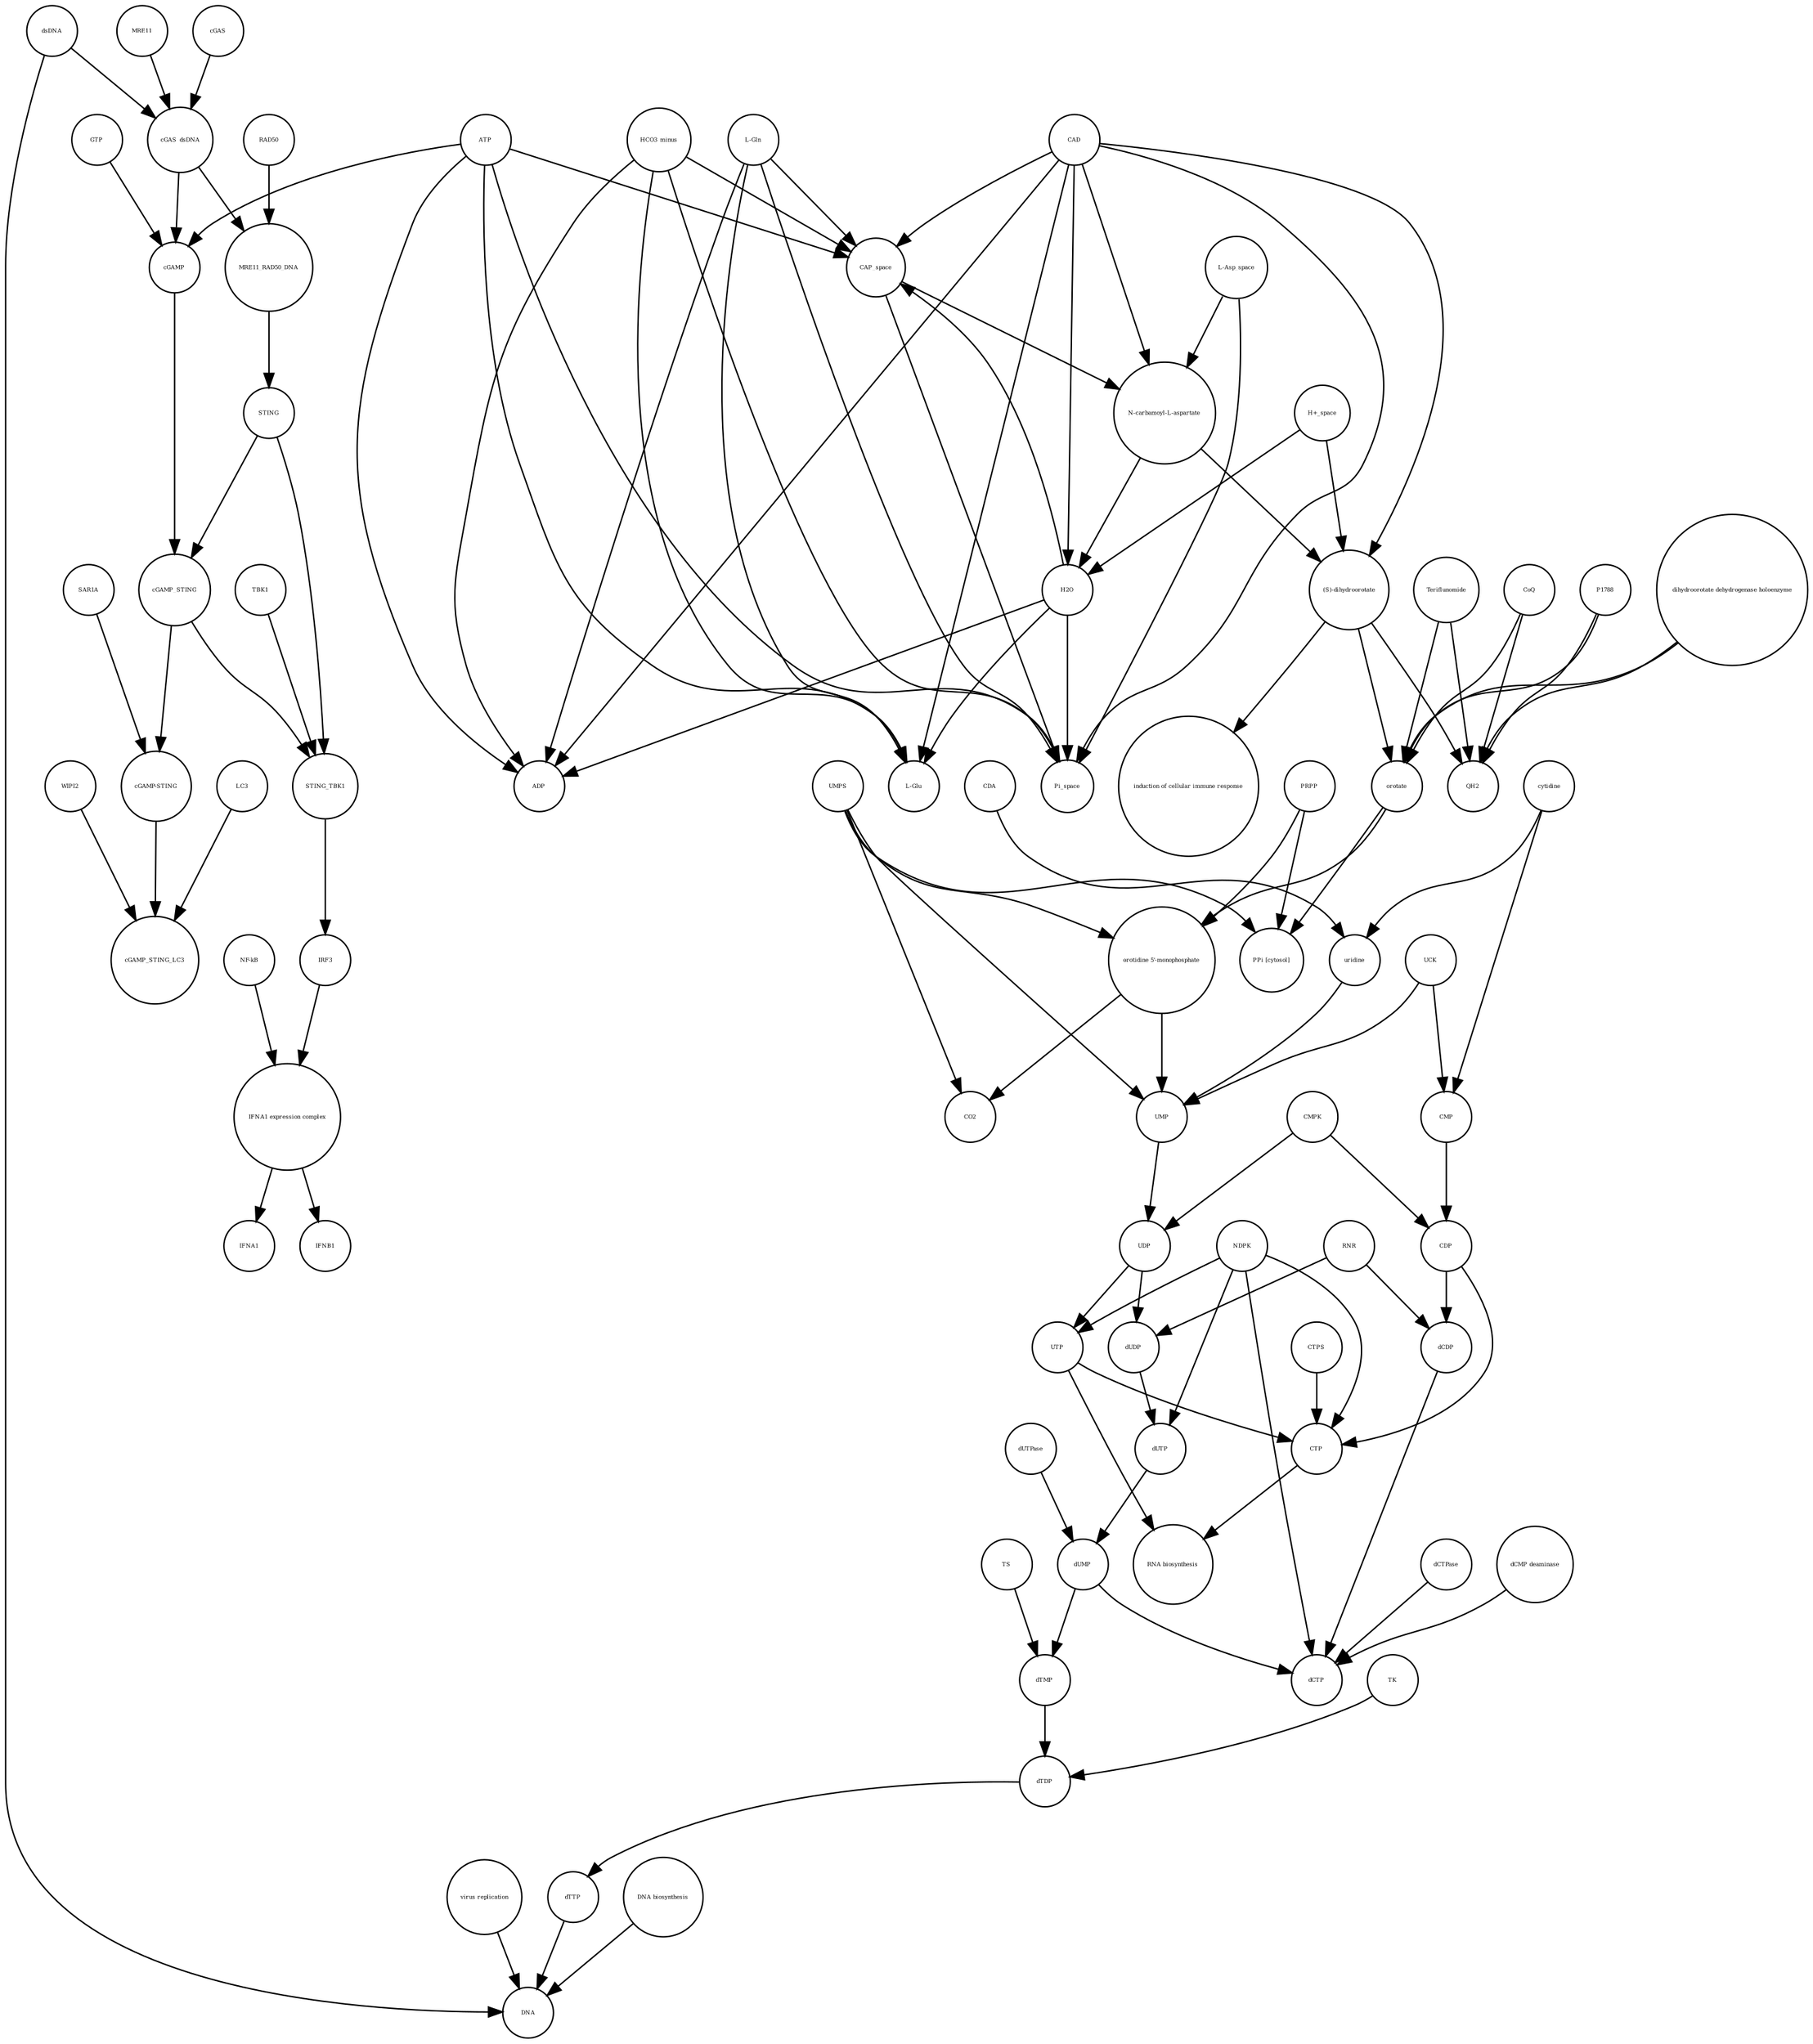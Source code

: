 strict digraph  {
UTP [annotation="", bipartite=0, cls="simple chemical", fontsize=4, label=UTP, shape=circle];
"RNA biosynthesis" [annotation="urn_miriam_obo.go_GO%3A0032774", bipartite=0, cls=phenotype, fontsize=4, label="RNA biosynthesis", shape=circle];
CTP [annotation="", bipartite=0, cls="simple chemical", fontsize=4, label=CTP, shape=circle];
"(S)-dihydroorotate" [annotation="", bipartite=0, cls="simple chemical", fontsize=4, label="(S)-dihydroorotate", shape=circle];
"induction of cellular immune response" [annotation="", bipartite=0, cls=phenotype, fontsize=4, label="induction of cellular immune response", shape=circle];
RAD50 [annotation="", bipartite=0, cls="macromolecule multimer", fontsize=4, label=RAD50, shape=circle];
UDP [annotation="", bipartite=0, cls="simple chemical", fontsize=4, label=UDP, shape=circle];
"N-carbamoyl-L-aspartate" [annotation="", bipartite=0, cls="simple chemical", fontsize=4, label="N-carbamoyl-L-aspartate", shape=circle];
UMP [annotation="", bipartite=0, cls="simple chemical", fontsize=4, label=UMP, shape=circle];
"virus replication" [annotation="", bipartite=0, cls=phenotype, fontsize=4, label="virus replication", shape=circle];
dsDNA [annotation="", bipartite=0, cls="simple chemical", fontsize=4, label=dsDNA, shape=circle];
cGAMP_STING [annotation="", bipartite=0, cls=complex, fontsize=4, label=cGAMP_STING, shape=circle];
LC3 [annotation="", bipartite=0, cls=macromolecule, fontsize=4, label=LC3, shape=circle];
MRE11_RAD50_DNA [annotation="", bipartite=0, cls=complex, fontsize=4, label=MRE11_RAD50_DNA, shape=circle];
CoQ [annotation="", bipartite=0, cls="simple chemical", fontsize=4, label=CoQ, shape=circle];
NDPK [annotation="", bipartite=0, cls=macromolecule, fontsize=4, label=NDPK, shape=circle];
dTMP [annotation="", bipartite=0, cls="simple chemical", fontsize=4, label=dTMP, shape=circle];
Pi_space [annotation="", bipartite=0, cls="simple chemical", fontsize=4, label=Pi_space, shape=circle];
cGAMP [annotation="", bipartite=0, cls="simple chemical", fontsize=4, label=cGAMP, shape=circle];
dUTP [annotation="", bipartite=0, cls="simple chemical", fontsize=4, label=dUTP, shape=circle];
IFNB1 [annotation="", bipartite=0, cls="nucleic acid feature", fontsize=4, label=IFNB1, shape=circle];
STING_TBK1 [annotation="", bipartite=0, cls=complex, fontsize=4, label=STING_TBK1, shape=circle];
dTDP [annotation="", bipartite=0, cls="simple chemical", fontsize=4, label=dTDP, shape=circle];
P1788 [annotation="", bipartite=0, cls="simple chemical", fontsize=4, label=P1788, shape=circle];
cGAS [annotation="", bipartite=0, cls=macromolecule, fontsize=4, label=cGAS, shape=circle];
cytidine [annotation="", bipartite=0, cls="simple chemical", fontsize=4, label=cytidine, shape=circle];
IFNA1 [annotation="", bipartite=0, cls="nucleic acid feature", fontsize=4, label=IFNA1, shape=circle];
WIPI2 [annotation="", bipartite=0, cls=macromolecule, fontsize=4, label=WIPI2, shape=circle];
dUDP [annotation="", bipartite=0, cls="simple chemical", fontsize=4, label=dUDP, shape=circle];
"PPi [cytosol]" [annotation="", bipartite=0, cls="simple chemical", fontsize=4, label="PPi [cytosol]", shape=circle];
"L-Gln" [annotation="", bipartite=0, cls="simple chemical", fontsize=4, label="L-Gln", shape=circle];
TS [annotation="", bipartite=0, cls=macromolecule, fontsize=4, label=TS, shape=circle];
STING [annotation="", bipartite=0, cls="macromolecule multimer", fontsize=4, label=STING, shape=circle];
dTTP [annotation="", bipartite=0, cls="simple chemical", fontsize=4, label=dTTP, shape=circle];
"IFNA1 expression complex" [annotation="", bipartite=0, cls=complex, fontsize=4, label="IFNA1 expression complex", shape=circle];
UMPS [annotation="", bipartite=0, cls="macromolecule multimer", fontsize=4, label=UMPS, shape=circle];
GTP [annotation="", bipartite=0, cls="simple chemical", fontsize=4, label=GTP, shape=circle];
dUTPase [annotation="", bipartite=0, cls=macromolecule, fontsize=4, label=dUTPase, shape=circle];
uridine [annotation="", bipartite=0, cls="simple chemical", fontsize=4, label=uridine, shape=circle];
CDP [annotation="", bipartite=0, cls="simple chemical", fontsize=4, label=CDP, shape=circle];
CTPS [annotation="", bipartite=0, cls=macromolecule, fontsize=4, label=CTPS, shape=circle];
TK [annotation="", bipartite=0, cls=macromolecule, fontsize=4, label=TK, shape=circle];
cGAS_dsDNA [annotation="", bipartite=0, cls=complex, fontsize=4, label=cGAS_dsDNA, shape=circle];
dUMP [annotation="", bipartite=0, cls="simple chemical", fontsize=4, label=dUMP, shape=circle];
"cGAMP-STING" [annotation="", bipartite=0, cls=complex, fontsize=4, label="cGAMP-STING", shape=circle];
MRE11 [annotation="", bipartite=0, cls="macromolecule multimer", fontsize=4, label=MRE11, shape=circle];
ATP [annotation="", bipartite=0, cls="simple chemical", fontsize=4, label=ATP, shape=circle];
"DNA biosynthesis" [annotation="urn_miriam_obo.go_GO%3A0071897", bipartite=0, cls=phenotype, fontsize=4, label="DNA biosynthesis", shape=circle];
dCDP [annotation="", bipartite=0, cls="simple chemical", fontsize=4, label=dCDP, shape=circle];
DNA [annotation="", bipartite=0, cls="nucleic acid feature", fontsize=4, label=DNA, shape=circle];
TBK1 [annotation="", bipartite=0, cls=macromolecule, fontsize=4, label=TBK1, shape=circle];
CAP_space [annotation="", bipartite=0, cls="simple chemical", fontsize=4, label=CAP_space, shape=circle];
SAR1A [annotation="", bipartite=0, cls=macromolecule, fontsize=4, label=SAR1A, shape=circle];
CO2 [annotation="", bipartite=0, cls="simple chemical", fontsize=4, label=CO2, shape=circle];
dCTPase [annotation="", bipartite=0, cls=macromolecule, fontsize=4, label=dCTPase, shape=circle];
"NF-kB" [annotation="", bipartite=0, cls=complex, fontsize=4, label="NF-kB", shape=circle];
IRF3 [annotation="", bipartite=0, cls="macromolecule multimer", fontsize=4, label=IRF3, shape=circle];
"dCMP deaminase" [annotation="", bipartite=0, cls=macromolecule, fontsize=4, label="dCMP deaminase", shape=circle];
"dihydroorotate dehydrogenase holoenzyme" [annotation="", bipartite=0, cls="simple chemical", fontsize=4, label="dihydroorotate dehydrogenase holoenzyme", shape=circle];
CDA [annotation="", bipartite=0, cls=macromolecule, fontsize=4, label=CDA, shape=circle];
cGAMP_STING_LC3 [annotation="", bipartite=0, cls=complex, fontsize=4, label=cGAMP_STING_LC3, shape=circle];
CAD [annotation="", bipartite=0, cls=macromolecule, fontsize=4, label=CAD, shape=circle];
RNR [annotation="", bipartite=0, cls=macromolecule, fontsize=4, label=RNR, shape=circle];
QH2 [annotation="", bipartite=0, cls="simple chemical", fontsize=4, label=QH2, shape=circle];
HCO3_minus [annotation="", bipartite=0, cls="simple chemical", fontsize=4, label=HCO3_minus, shape=circle];
dCTP [annotation="", bipartite=0, cls="simple chemical", fontsize=4, label=dCTP, shape=circle];
"H+_space" [annotation="", bipartite=0, cls="simple chemical", fontsize=4, label="H+_space", shape=circle];
CMP [annotation="", bipartite=0, cls="simple chemical", fontsize=4, label=CMP, shape=circle];
H2O [annotation="", bipartite=0, cls="simple chemical", fontsize=4, label=H2O, shape=circle];
Teriflunomide [annotation="", bipartite=0, cls="simple chemical", fontsize=4, label=Teriflunomide, shape=circle];
"L-Glu" [annotation="", bipartite=0, cls="simple chemical", fontsize=4, label="L-Glu", shape=circle];
ADP [annotation="", bipartite=0, cls="simple chemical", fontsize=4, label=ADP, shape=circle];
UCK [annotation="", bipartite=0, cls=macromolecule, fontsize=4, label=UCK, shape=circle];
"L-Asp_space" [annotation="", bipartite=0, cls="simple chemical", fontsize=4, label="L-Asp_space", shape=circle];
PRPP [annotation="", bipartite=0, cls="simple chemical", fontsize=4, label=PRPP, shape=circle];
CMPK [annotation="", bipartite=0, cls=macromolecule, fontsize=4, label=CMPK, shape=circle];
"orotidine 5'-monophosphate" [annotation="", bipartite=0, cls="simple chemical", fontsize=4, label="orotidine 5'-monophosphate", shape=circle];
orotate [annotation="", bipartite=0, cls="simple chemical", fontsize=4, label=orotate, shape=circle];
UTP -> "RNA biosynthesis"  [annotation="", interaction_type="necessary stimulation"];
UTP -> CTP  [annotation="", interaction_type=production];
CTP -> "RNA biosynthesis"  [annotation="", interaction_type="necessary stimulation"];
"(S)-dihydroorotate" -> "induction of cellular immune response"  [annotation="", interaction_type="necessary stimulation"];
"(S)-dihydroorotate" -> QH2  [annotation="", interaction_type=production];
"(S)-dihydroorotate" -> orotate  [annotation="", interaction_type=production];
RAD50 -> MRE11_RAD50_DNA  [annotation="", interaction_type=production];
UDP -> dUDP  [annotation="", interaction_type=production];
UDP -> UTP  [annotation="", interaction_type=production];
"N-carbamoyl-L-aspartate" -> H2O  [annotation="", interaction_type=production];
"N-carbamoyl-L-aspartate" -> "(S)-dihydroorotate"  [annotation="", interaction_type=production];
UMP -> UDP  [annotation="", interaction_type=production];
"virus replication" -> DNA  [annotation="", interaction_type=inhibition];
dsDNA -> cGAS_dsDNA  [annotation="", interaction_type=production];
dsDNA -> DNA  [annotation="", interaction_type=production];
cGAMP_STING -> STING_TBK1  [annotation="", interaction_type=production];
cGAMP_STING -> "cGAMP-STING"  [annotation="", interaction_type=production];
LC3 -> cGAMP_STING_LC3  [annotation="", interaction_type=production];
MRE11_RAD50_DNA -> STING  [annotation="", interaction_type=catalysis];
CoQ -> QH2  [annotation="", interaction_type=production];
CoQ -> orotate  [annotation="", interaction_type=production];
NDPK -> dUTP  [annotation="", interaction_type=catalysis];
NDPK -> CTP  [annotation="", interaction_type=catalysis];
NDPK -> dCTP  [annotation="", interaction_type=catalysis];
NDPK -> UTP  [annotation="", interaction_type=catalysis];
dTMP -> dTDP  [annotation="", interaction_type=production];
cGAMP -> cGAMP_STING  [annotation="", interaction_type=production];
dUTP -> dUMP  [annotation="", interaction_type=production];
STING_TBK1 -> IRF3  [annotation="", interaction_type=catalysis];
dTDP -> dTTP  [annotation="", interaction_type=production];
P1788 -> QH2  [annotation=urn_miriam_reactome_REACT_1698, interaction_type=inhibition];
P1788 -> orotate  [annotation=urn_miriam_reactome_REACT_1698, interaction_type=inhibition];
cGAS -> cGAS_dsDNA  [annotation="", interaction_type=production];
cytidine -> uridine  [annotation="", interaction_type=production];
cytidine -> CMP  [annotation="", interaction_type=production];
WIPI2 -> cGAMP_STING_LC3  [annotation="", interaction_type=catalysis];
dUDP -> dUTP  [annotation="", interaction_type=production];
"L-Gln" -> CAP_space  [annotation="", interaction_type=production];
"L-Gln" -> Pi_space  [annotation="", interaction_type=production];
"L-Gln" -> "L-Glu"  [annotation="", interaction_type=production];
"L-Gln" -> ADP  [annotation="", interaction_type=production];
TS -> dTMP  [annotation="", interaction_type=catalysis];
STING -> STING_TBK1  [annotation="", interaction_type=production];
STING -> cGAMP_STING  [annotation="", interaction_type=production];
dTTP -> DNA  [annotation="", interaction_type=production];
"IFNA1 expression complex" -> IFNA1  [annotation="", interaction_type=stimulation];
"IFNA1 expression complex" -> IFNB1  [annotation="", interaction_type=stimulation];
UMPS -> "orotidine 5'-monophosphate"  [annotation=urn_miriam_reactome_REACT_1698, interaction_type=catalysis];
UMPS -> "PPi [cytosol]"  [annotation=urn_miriam_reactome_REACT_1698, interaction_type=catalysis];
UMPS -> CO2  [annotation=urn_miriam_reactome_REACT_1698, interaction_type=catalysis];
UMPS -> UMP  [annotation=urn_miriam_reactome_REACT_1698, interaction_type=catalysis];
GTP -> cGAMP  [annotation="", interaction_type=production];
dUTPase -> dUMP  [annotation="", interaction_type=catalysis];
uridine -> UMP  [annotation="", interaction_type=production];
CDP -> dCDP  [annotation="", interaction_type=production];
CDP -> CTP  [annotation="", interaction_type=production];
CTPS -> CTP  [annotation="", interaction_type=catalysis];
TK -> dTDP  [annotation="", interaction_type=catalysis];
cGAS_dsDNA -> MRE11_RAD50_DNA  [annotation="", interaction_type=production];
cGAS_dsDNA -> cGAMP  [annotation="", interaction_type=catalysis];
dUMP -> dTMP  [annotation="", interaction_type=production];
dUMP -> dCTP  [annotation="", interaction_type=production];
"cGAMP-STING" -> cGAMP_STING_LC3  [annotation="", interaction_type=production];
MRE11 -> cGAS_dsDNA  [annotation="", interaction_type=production];
ATP -> CAP_space  [annotation="", interaction_type=production];
ATP -> "L-Glu"  [annotation="", interaction_type=production];
ATP -> ADP  [annotation="", interaction_type=production];
ATP -> Pi_space  [annotation="", interaction_type=production];
ATP -> cGAMP  [annotation="", interaction_type=production];
"DNA biosynthesis" -> DNA  [annotation="", interaction_type=catalysis];
dCDP -> dCTP  [annotation="", interaction_type=production];
TBK1 -> STING_TBK1  [annotation="", interaction_type=production];
CAP_space -> Pi_space  [annotation="", interaction_type=production];
CAP_space -> "N-carbamoyl-L-aspartate"  [annotation="", interaction_type=production];
SAR1A -> "cGAMP-STING"  [annotation="", interaction_type=catalysis];
dCTPase -> dCTP  [annotation="", interaction_type=catalysis];
"NF-kB" -> "IFNA1 expression complex"  [annotation="", interaction_type=production];
IRF3 -> "IFNA1 expression complex"  [annotation="", interaction_type=production];
"dCMP deaminase" -> dCTP  [annotation="", interaction_type=catalysis];
"dihydroorotate dehydrogenase holoenzyme" -> QH2  [annotation=urn_miriam_reactome_REACT_1698, interaction_type=catalysis];
"dihydroorotate dehydrogenase holoenzyme" -> orotate  [annotation=urn_miriam_reactome_REACT_1698, interaction_type=catalysis];
CDA -> uridine  [annotation="", interaction_type=catalysis];
CAD -> CAP_space  [annotation=urn_miriam_reactome_REACT_1698, interaction_type=catalysis];
CAD -> "L-Glu"  [annotation=urn_miriam_reactome_REACT_1698, interaction_type=catalysis];
CAD -> ADP  [annotation=urn_miriam_reactome_REACT_1698, interaction_type=catalysis];
CAD -> Pi_space  [annotation=urn_miriam_reactome_REACT_1698, interaction_type=catalysis];
CAD -> "(S)-dihydroorotate"  [annotation=urn_miriam_reactome_REACT_1698, interaction_type=catalysis];
CAD -> H2O  [annotation=urn_miriam_reactome_REACT_1698, interaction_type=catalysis];
CAD -> "N-carbamoyl-L-aspartate"  [annotation=urn_miriam_reactome_REACT_1698, interaction_type=catalysis];
RNR -> dCDP  [annotation="", interaction_type=catalysis];
RNR -> dUDP  [annotation="", interaction_type=catalysis];
HCO3_minus -> CAP_space  [annotation="", interaction_type=production];
HCO3_minus -> Pi_space  [annotation="", interaction_type=production];
HCO3_minus -> "L-Glu"  [annotation="", interaction_type=production];
HCO3_minus -> ADP  [annotation="", interaction_type=production];
"H+_space" -> H2O  [annotation="", interaction_type=production];
"H+_space" -> "(S)-dihydroorotate"  [annotation="", interaction_type=production];
CMP -> CDP  [annotation="", interaction_type=production];
H2O -> CAP_space  [annotation="", interaction_type=production];
H2O -> Pi_space  [annotation="", interaction_type=production];
H2O -> "L-Glu"  [annotation="", interaction_type=production];
H2O -> ADP  [annotation="", interaction_type=production];
Teriflunomide -> QH2  [annotation=urn_miriam_reactome_REACT_1698, interaction_type=inhibition];
Teriflunomide -> orotate  [annotation=urn_miriam_reactome_REACT_1698, interaction_type=inhibition];
UCK -> UMP  [annotation="", interaction_type=catalysis];
UCK -> CMP  [annotation="", interaction_type=catalysis];
"L-Asp_space" -> Pi_space  [annotation="", interaction_type=production];
"L-Asp_space" -> "N-carbamoyl-L-aspartate"  [annotation="", interaction_type=production];
PRPP -> "orotidine 5'-monophosphate"  [annotation="", interaction_type=production];
PRPP -> "PPi [cytosol]"  [annotation="", interaction_type=production];
CMPK -> UDP  [annotation="", interaction_type=catalysis];
CMPK -> CDP  [annotation="", interaction_type=catalysis];
"orotidine 5'-monophosphate" -> CO2  [annotation="", interaction_type=production];
"orotidine 5'-monophosphate" -> UMP  [annotation="", interaction_type=production];
orotate -> "orotidine 5'-monophosphate"  [annotation="", interaction_type=production];
orotate -> "PPi [cytosol]"  [annotation="", interaction_type=production];
}
